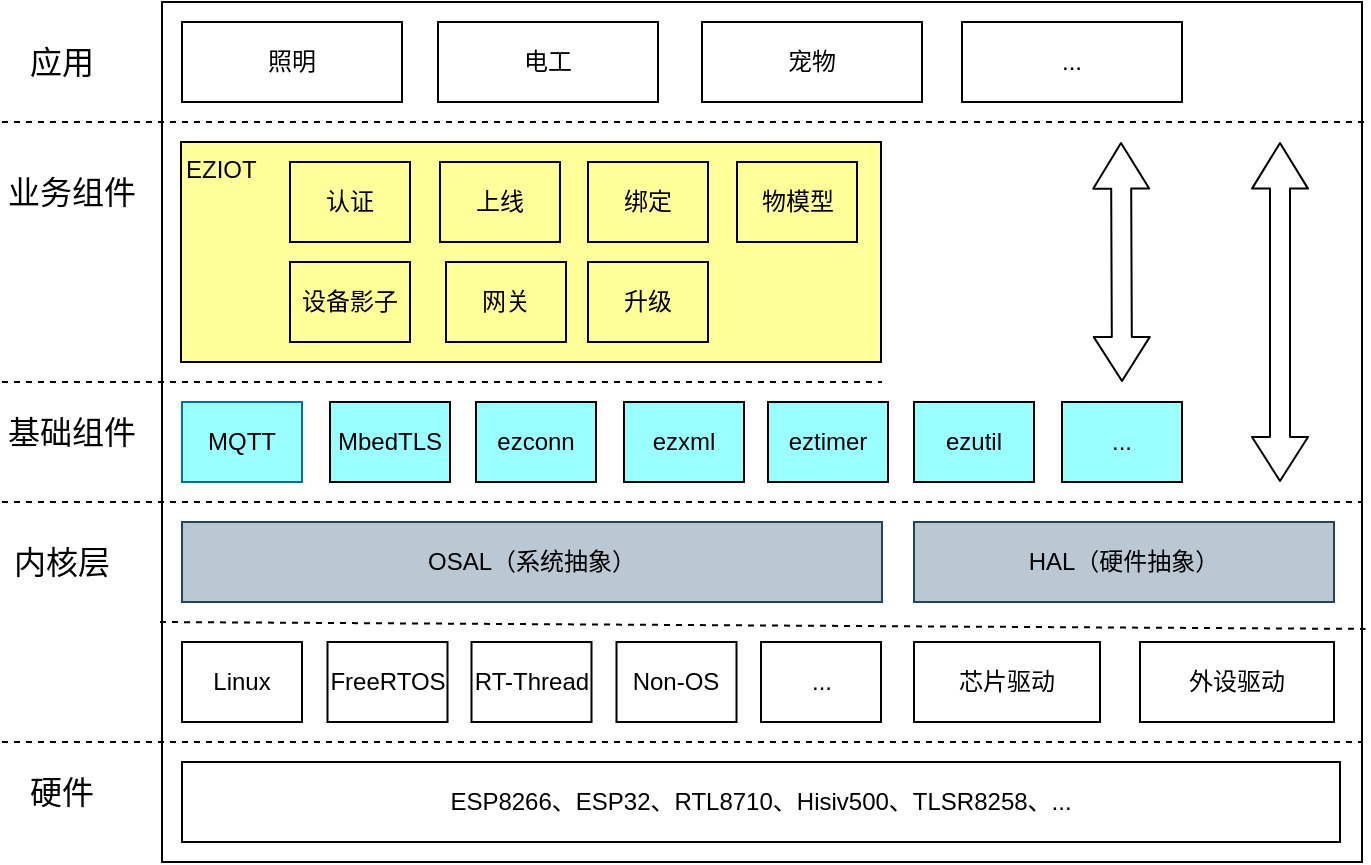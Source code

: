 <mxfile scale="1" border="10">
    <diagram id="4bg2JrYne-3AJTTrWzaQ" name="第 1 页">
        <mxGraphModel dx="1228" dy="753" grid="1" gridSize="10" guides="1" tooltips="1" connect="1" arrows="1" fold="1" page="1" pageScale="1" pageWidth="827" pageHeight="1169" background="none" math="0" shadow="0">
            <root>
                <mxCell id="0"/>
                <mxCell id="1" parent="0"/>
                <mxCell id="4K4-XuQABxfUwokbVsoW-21" value="" style="rounded=0;whiteSpace=wrap;html=1;" parent="1" vertex="1">
                    <mxGeometry x="81" y="20" width="600" height="430" as="geometry"/>
                </mxCell>
                <mxCell id="4K4-XuQABxfUwokbVsoW-25" value="" style="endArrow=none;dashed=1;html=1;entryX=1.003;entryY=0.729;entryDx=0;entryDy=0;entryPerimeter=0;" parent="1" target="4K4-XuQABxfUwokbVsoW-21" edge="1">
                    <mxGeometry width="50" height="50" relative="1" as="geometry">
                        <mxPoint x="80" y="330" as="sourcePoint"/>
                        <mxPoint x="671" y="330" as="targetPoint"/>
                    </mxGeometry>
                </mxCell>
                <mxCell id="4K4-XuQABxfUwokbVsoW-27" value="OSAL（系统抽象）" style="rounded=0;whiteSpace=wrap;html=1;fillColor=#bac8d3;strokeColor=#23445d;fontColor=#000000;" parent="1" vertex="1">
                    <mxGeometry x="91" y="280" width="350" height="40" as="geometry"/>
                </mxCell>
                <mxCell id="4K4-XuQABxfUwokbVsoW-28" value="HAL（硬件抽象）" style="rounded=0;whiteSpace=wrap;html=1;fillColor=#bac8d3;strokeColor=#23445d;fontColor=#000000;" parent="1" vertex="1">
                    <mxGeometry x="457" y="280" width="210" height="40" as="geometry"/>
                </mxCell>
                <mxCell id="4K4-XuQABxfUwokbVsoW-29" value="Linux" style="rounded=0;whiteSpace=wrap;html=1;fillColor=none;" parent="1" vertex="1">
                    <mxGeometry x="91" y="340" width="60" height="40" as="geometry"/>
                </mxCell>
                <mxCell id="4K4-XuQABxfUwokbVsoW-32" value="FreeRTOS" style="rounded=0;whiteSpace=wrap;html=1;fillColor=none;" parent="1" vertex="1">
                    <mxGeometry x="163.75" y="340" width="60" height="40" as="geometry"/>
                </mxCell>
                <mxCell id="4K4-XuQABxfUwokbVsoW-33" value="RT-Thread" style="rounded=0;whiteSpace=wrap;html=1;fillColor=none;" parent="1" vertex="1">
                    <mxGeometry x="235.75" y="340" width="60" height="40" as="geometry"/>
                </mxCell>
                <mxCell id="4K4-XuQABxfUwokbVsoW-34" value="Non-OS" style="rounded=0;whiteSpace=wrap;html=1;fillColor=none;" parent="1" vertex="1">
                    <mxGeometry x="308.25" y="340" width="60" height="40" as="geometry"/>
                </mxCell>
                <mxCell id="4K4-XuQABxfUwokbVsoW-35" value="芯片驱动" style="rounded=0;whiteSpace=wrap;html=1;fillColor=none;" parent="1" vertex="1">
                    <mxGeometry x="457" y="340" width="93" height="40" as="geometry"/>
                </mxCell>
                <mxCell id="4K4-XuQABxfUwokbVsoW-40" value="ESP8266、ESP32、RTL8710、Hisiv500、TLSR8258、..." style="rounded=0;whiteSpace=wrap;html=1;fillColor=none;" parent="1" vertex="1">
                    <mxGeometry x="91" y="400" width="579" height="40" as="geometry"/>
                </mxCell>
                <mxCell id="4K4-XuQABxfUwokbVsoW-41" value="" style="endArrow=none;dashed=1;html=1;" parent="1" edge="1">
                    <mxGeometry width="50" height="50" relative="1" as="geometry">
                        <mxPoint x="1" y="80" as="sourcePoint"/>
                        <mxPoint x="683" y="80" as="targetPoint"/>
                    </mxGeometry>
                </mxCell>
                <mxCell id="4K4-XuQABxfUwokbVsoW-42" value="EZIOT" style="rounded=0;whiteSpace=wrap;html=1;align=left;verticalAlign=top;fontColor=#000000;fillColor=#FFFF99;" parent="1" vertex="1">
                    <mxGeometry x="90.5" y="90" width="350" height="110" as="geometry"/>
                </mxCell>
                <mxCell id="4K4-XuQABxfUwokbVsoW-44" value="" style="endArrow=none;dashed=1;html=1;exitX=0;exitY=0;exitDx=0;exitDy=0;" parent="1" source="2" edge="1">
                    <mxGeometry width="50" height="50" relative="1" as="geometry">
                        <mxPoint x="-9" y="210" as="sourcePoint"/>
                        <mxPoint x="441" y="210" as="targetPoint"/>
                    </mxGeometry>
                </mxCell>
                <mxCell id="4K4-XuQABxfUwokbVsoW-51" value="MQTT" style="rounded=0;whiteSpace=wrap;html=1;strokeColor=#006EAF;fillColor=#99FFFF;fontColor=#000000;" parent="1" vertex="1">
                    <mxGeometry x="91" y="220" width="60" height="40" as="geometry"/>
                </mxCell>
                <mxCell id="4K4-XuQABxfUwokbVsoW-52" value="MbedTLS" style="rounded=0;whiteSpace=wrap;html=1;fillColor=#99FFFF;fontColor=#000000;" parent="1" vertex="1">
                    <mxGeometry x="165" y="220" width="60" height="40" as="geometry"/>
                </mxCell>
                <mxCell id="4K4-XuQABxfUwokbVsoW-55" value="ezxml" style="rounded=0;whiteSpace=wrap;html=1;fillColor=#99FFFF;fontColor=#000000;" parent="1" vertex="1">
                    <mxGeometry x="312" y="220" width="60" height="40" as="geometry"/>
                </mxCell>
                <mxCell id="4K4-XuQABxfUwokbVsoW-59" value="..." style="rounded=0;whiteSpace=wrap;html=1;fillColor=#99FFFF;fontColor=#000000;" parent="1" vertex="1">
                    <mxGeometry x="531" y="220" width="60" height="40" as="geometry"/>
                </mxCell>
                <mxCell id="4K4-XuQABxfUwokbVsoW-60" value="eztimer" style="rounded=0;whiteSpace=wrap;html=1;fillColor=#99FFFF;fontColor=#000000;" parent="1" vertex="1">
                    <mxGeometry x="384" y="220" width="60" height="40" as="geometry"/>
                </mxCell>
                <mxCell id="4K4-XuQABxfUwokbVsoW-62" value="认证" style="rounded=0;whiteSpace=wrap;html=1;fillColor=none;strokeColor=#000000;fontColor=#000000;" parent="1" vertex="1">
                    <mxGeometry x="145" y="100" width="60" height="40" as="geometry"/>
                </mxCell>
                <mxCell id="4K4-XuQABxfUwokbVsoW-65" value="上线" style="rounded=0;whiteSpace=wrap;html=1;fillColor=none;strokeColor=#000000;fontColor=#000000;" parent="1" vertex="1">
                    <mxGeometry x="220" y="100" width="60" height="40" as="geometry"/>
                </mxCell>
                <mxCell id="4K4-XuQABxfUwokbVsoW-66" value="网关" style="rounded=0;whiteSpace=wrap;html=1;fillColor=none;strokeColor=#000000;fontColor=#000000;" parent="1" vertex="1">
                    <mxGeometry x="223" y="150" width="60" height="40" as="geometry"/>
                </mxCell>
                <mxCell id="4K4-XuQABxfUwokbVsoW-67" value="物模型" style="rounded=0;whiteSpace=wrap;html=1;fillColor=none;strokeColor=#000000;fontColor=#000000;" parent="1" vertex="1">
                    <mxGeometry x="368.5" y="100" width="60" height="40" as="geometry"/>
                </mxCell>
                <mxCell id="4K4-XuQABxfUwokbVsoW-69" value="绑定" style="rounded=0;whiteSpace=wrap;html=1;fillColor=none;strokeColor=#000000;fontColor=#000000;" parent="1" vertex="1">
                    <mxGeometry x="294" y="100" width="60" height="40" as="geometry"/>
                </mxCell>
                <mxCell id="4K4-XuQABxfUwokbVsoW-71" value="ezconn" style="rounded=0;whiteSpace=wrap;html=1;fillColor=#99FFFF;fontColor=#000000;" parent="1" vertex="1">
                    <mxGeometry x="238" y="220" width="60" height="40" as="geometry"/>
                </mxCell>
                <mxCell id="4K4-XuQABxfUwokbVsoW-73" value="ezutil" style="rounded=0;whiteSpace=wrap;html=1;fillColor=#99FFFF;fontColor=#000000;" parent="1" vertex="1">
                    <mxGeometry x="457" y="220" width="60" height="40" as="geometry"/>
                </mxCell>
                <mxCell id="4K4-XuQABxfUwokbVsoW-76" value="" style="endArrow=none;dashed=1;html=1;" parent="1" edge="1">
                    <mxGeometry width="50" height="50" relative="1" as="geometry">
                        <mxPoint x="1" y="270" as="sourcePoint"/>
                        <mxPoint x="681" y="270" as="targetPoint"/>
                    </mxGeometry>
                </mxCell>
                <mxCell id="4K4-XuQABxfUwokbVsoW-77" value="" style="endArrow=none;dashed=1;html=1;" parent="1" edge="1">
                    <mxGeometry width="50" height="50" relative="1" as="geometry">
                        <mxPoint x="1" y="270" as="sourcePoint"/>
                        <mxPoint x="681" y="270" as="targetPoint"/>
                    </mxGeometry>
                </mxCell>
                <mxCell id="4K4-XuQABxfUwokbVsoW-81" value="" style="endArrow=none;dashed=1;html=1;exitX=0;exitY=0;exitDx=0;exitDy=0;" parent="1" source="4K4-XuQABxfUwokbVsoW-39" edge="1">
                    <mxGeometry width="50" height="50" relative="1" as="geometry">
                        <mxPoint x="-9" y="390" as="sourcePoint"/>
                        <mxPoint x="681" y="390" as="targetPoint"/>
                    </mxGeometry>
                </mxCell>
                <mxCell id="4K4-XuQABxfUwokbVsoW-83" value="照明" style="rounded=0;whiteSpace=wrap;html=1;fillColor=none;" parent="1" vertex="1">
                    <mxGeometry x="91" y="30" width="110" height="40" as="geometry"/>
                </mxCell>
                <mxCell id="4K4-XuQABxfUwokbVsoW-84" value="电工" style="rounded=0;whiteSpace=wrap;html=1;fillColor=none;" parent="1" vertex="1">
                    <mxGeometry x="219" y="30" width="110" height="40" as="geometry"/>
                </mxCell>
                <mxCell id="4K4-XuQABxfUwokbVsoW-85" value="宠物" style="rounded=0;whiteSpace=wrap;html=1;fillColor=none;" parent="1" vertex="1">
                    <mxGeometry x="351" y="30" width="110" height="40" as="geometry"/>
                </mxCell>
                <mxCell id="4K4-XuQABxfUwokbVsoW-86" value="..." style="rounded=0;whiteSpace=wrap;html=1;fillColor=none;" parent="1" vertex="1">
                    <mxGeometry x="481" y="30" width="110" height="40" as="geometry"/>
                </mxCell>
                <mxCell id="4K4-XuQABxfUwokbVsoW-38" value="内核层" style="text;html=1;strokeColor=none;fillColor=none;align=center;verticalAlign=middle;whiteSpace=wrap;rounded=0;fontSize=16;" parent="1" vertex="1">
                    <mxGeometry x="1" y="275" width="60" height="50" as="geometry"/>
                </mxCell>
                <mxCell id="4K4-XuQABxfUwokbVsoW-39" value="硬件" style="text;html=1;strokeColor=none;fillColor=none;align=center;verticalAlign=middle;whiteSpace=wrap;rounded=0;fontSize=16;" parent="1" vertex="1">
                    <mxGeometry x="1" y="390" width="60" height="50" as="geometry"/>
                </mxCell>
                <mxCell id="4K4-XuQABxfUwokbVsoW-43" value="业务组件" style="text;html=1;strokeColor=none;fillColor=none;align=center;verticalAlign=middle;whiteSpace=wrap;rounded=0;fontSize=16;" parent="1" vertex="1">
                    <mxGeometry x="1" y="90" width="70" height="50" as="geometry"/>
                </mxCell>
                <mxCell id="4K4-XuQABxfUwokbVsoW-82" value="应用" style="text;html=1;strokeColor=none;fillColor=none;align=center;verticalAlign=middle;whiteSpace=wrap;rounded=0;fontSize=16;" parent="1" vertex="1">
                    <mxGeometry x="1" y="25" width="60" height="50" as="geometry"/>
                </mxCell>
                <mxCell id="2" value="基础组件" style="text;html=1;strokeColor=none;fillColor=none;align=center;verticalAlign=middle;whiteSpace=wrap;rounded=0;fontSize=16;" parent="1" vertex="1">
                    <mxGeometry x="1" y="210" width="70" height="50" as="geometry"/>
                </mxCell>
                <mxCell id="3" value="设备影子" style="rounded=0;whiteSpace=wrap;html=1;fillColor=none;strokeColor=#000000;fontColor=#000000;" parent="1" vertex="1">
                    <mxGeometry x="145" y="150" width="60" height="40" as="geometry"/>
                </mxCell>
                <mxCell id="4" value="升级" style="rounded=0;whiteSpace=wrap;html=1;fillColor=none;strokeColor=#000000;fontColor=#000000;" parent="1" vertex="1">
                    <mxGeometry x="294" y="150" width="60" height="40" as="geometry"/>
                </mxCell>
                <mxCell id="5" value="" style="shape=flexArrow;endArrow=classic;startArrow=classic;html=1;fontColor=#000000;startWidth=17;startSize=7;endWidth=17;endSize=7.27;" parent="1" edge="1">
                    <mxGeometry width="100" height="100" relative="1" as="geometry">
                        <mxPoint x="561" y="210" as="sourcePoint"/>
                        <mxPoint x="560.5" y="90" as="targetPoint"/>
                    </mxGeometry>
                </mxCell>
                <mxCell id="6" value="" style="shape=flexArrow;endArrow=classic;startArrow=classic;html=1;fontColor=#000000;startWidth=17;startSize=7;endWidth=17;endSize=7.27;" parent="1" edge="1">
                    <mxGeometry width="100" height="100" relative="1" as="geometry">
                        <mxPoint x="640" y="260" as="sourcePoint"/>
                        <mxPoint x="640" y="90" as="targetPoint"/>
                    </mxGeometry>
                </mxCell>
                <mxCell id="7" value="..." style="rounded=0;whiteSpace=wrap;html=1;fillColor=none;" vertex="1" parent="1">
                    <mxGeometry x="380.5" y="340" width="60" height="40" as="geometry"/>
                </mxCell>
                <mxCell id="9" value="外设驱动" style="rounded=0;whiteSpace=wrap;html=1;fillColor=none;" vertex="1" parent="1">
                    <mxGeometry x="570" y="340" width="97" height="40" as="geometry"/>
                </mxCell>
            </root>
        </mxGraphModel>
    </diagram>
    <diagram id="PqmPsQND1Eum5r9KeF5B" name="第 2 页">
        <mxGraphModel dx="734" dy="500" grid="1" gridSize="10" guides="1" tooltips="1" connect="1" arrows="1" fold="1" page="1" pageScale="1" pageWidth="827" pageHeight="1169" math="0" shadow="0">
            <root>
                <mxCell id="G2jnxbDU5X0iaocRit3M-0"/>
                <mxCell id="G2jnxbDU5X0iaocRit3M-1" parent="G2jnxbDU5X0iaocRit3M-0"/>
                <mxCell id="6Mkq3jUyFB7D18A2M5RB-0" value="Ez-IoT" style="rounded=0;whiteSpace=wrap;html=1;align=left;verticalAlign=top;" vertex="1" parent="G2jnxbDU5X0iaocRit3M-1">
                    <mxGeometry x="10" y="100" width="240" height="60" as="geometry"/>
                </mxCell>
                <mxCell id="6Mkq3jUyFB7D18A2M5RB-1" value="Abstract Layer" style="rounded=0;whiteSpace=wrap;html=1;align=left;verticalAlign=top;" vertex="1" parent="G2jnxbDU5X0iaocRit3M-1">
                    <mxGeometry x="10" y="280" width="380" height="60" as="geometry"/>
                </mxCell>
                <mxCell id="6Mkq3jUyFB7D18A2M5RB-2" value="Components" style="rounded=0;whiteSpace=wrap;html=1;" vertex="1" parent="G2jnxbDU5X0iaocRit3M-1">
                    <mxGeometry x="10" y="190" width="290" height="60" as="geometry"/>
                </mxCell>
                <mxCell id="6Mkq3jUyFB7D18A2M5RB-3" value="Application" style="rounded=0;whiteSpace=wrap;html=1;align=center;verticalAlign=middle;" vertex="1" parent="G2jnxbDU5X0iaocRit3M-1">
                    <mxGeometry x="10" y="10" width="380" height="60" as="geometry"/>
                </mxCell>
                <mxCell id="6Mkq3jUyFB7D18A2M5RB-4" value="Link" style="rounded=0;whiteSpace=wrap;html=1;align=center;verticalAlign=middle;" vertex="1" parent="G2jnxbDU5X0iaocRit3M-1">
                    <mxGeometry x="117" y="110" width="50" height="40" as="geometry"/>
                </mxCell>
                <mxCell id="6Mkq3jUyFB7D18A2M5RB-5" value="Exts" style="rounded=0;whiteSpace=wrap;html=1;align=center;verticalAlign=middle;" vertex="1" parent="G2jnxbDU5X0iaocRit3M-1">
                    <mxGeometry x="173.5" y="110" width="50" height="40" as="geometry"/>
                </mxCell>
                <mxCell id="6Mkq3jUyFB7D18A2M5RB-6" value="Core" style="rounded=0;whiteSpace=wrap;html=1;align=center;verticalAlign=middle;shadow=1;" vertex="1" parent="G2jnxbDU5X0iaocRit3M-1">
                    <mxGeometry x="60" y="110" width="50" height="40" as="geometry"/>
                </mxCell>
                <mxCell id="6Mkq3jUyFB7D18A2M5RB-7" value="OSAL" style="rounded=0;whiteSpace=wrap;html=1;align=center;verticalAlign=middle;" vertex="1" parent="G2jnxbDU5X0iaocRit3M-1">
                    <mxGeometry x="110" y="290" width="110" height="40" as="geometry"/>
                </mxCell>
                <mxCell id="6Mkq3jUyFB7D18A2M5RB-8" value="HAL" style="rounded=0;whiteSpace=wrap;html=1;align=center;verticalAlign=middle;" vertex="1" parent="G2jnxbDU5X0iaocRit3M-1">
                    <mxGeometry x="250" y="290" width="110" height="40" as="geometry"/>
                </mxCell>
                <mxCell id="6Mkq3jUyFB7D18A2M5RB-9" value="Linux" style="rounded=0;whiteSpace=wrap;html=1;align=center;verticalAlign=middle;" vertex="1" parent="G2jnxbDU5X0iaocRit3M-1">
                    <mxGeometry x="10" y="360" width="60" height="60" as="geometry"/>
                </mxCell>
                <mxCell id="6Mkq3jUyFB7D18A2M5RB-10" value="Windows" style="rounded=0;whiteSpace=wrap;html=1;align=center;verticalAlign=middle;" vertex="1" parent="G2jnxbDU5X0iaocRit3M-1">
                    <mxGeometry x="90" y="360" width="60" height="60" as="geometry"/>
                </mxCell>
                <mxCell id="6Mkq3jUyFB7D18A2M5RB-11" value="RTOS" style="rounded=0;whiteSpace=wrap;html=1;align=center;verticalAlign=middle;" vertex="1" parent="G2jnxbDU5X0iaocRit3M-1">
                    <mxGeometry x="170" y="360" width="60" height="60" as="geometry"/>
                </mxCell>
                <mxCell id="6Mkq3jUyFB7D18A2M5RB-12" value="RT-Thread" style="rounded=0;whiteSpace=wrap;html=1;align=center;verticalAlign=middle;" vertex="1" parent="G2jnxbDU5X0iaocRit3M-1">
                    <mxGeometry x="250" y="360" width="60" height="60" as="geometry"/>
                </mxCell>
                <mxCell id="6Mkq3jUyFB7D18A2M5RB-13" value="Non-OS" style="rounded=0;whiteSpace=wrap;html=1;align=center;verticalAlign=middle;" vertex="1" parent="G2jnxbDU5X0iaocRit3M-1">
                    <mxGeometry x="330" y="360" width="60" height="60" as="geometry"/>
                </mxCell>
                <mxCell id="6Mkq3jUyFB7D18A2M5RB-14" value="" style="shape=flexArrow;endArrow=classic;startArrow=classic;html=1;width=7;endSize=4.94;" edge="1" parent="G2jnxbDU5X0iaocRit3M-1">
                    <mxGeometry width="100" height="100" relative="1" as="geometry">
                        <mxPoint x="280" y="190" as="sourcePoint"/>
                        <mxPoint x="279.5" y="70" as="targetPoint"/>
                    </mxGeometry>
                </mxCell>
                <mxCell id="6Mkq3jUyFB7D18A2M5RB-15" value="" style="shape=flexArrow;endArrow=classic;startArrow=classic;html=1;width=7;endSize=4.94;exitX=0.922;exitY=-0.044;exitDx=0;exitDy=0;exitPerimeter=0;" edge="1" parent="G2jnxbDU5X0iaocRit3M-1" source="6Mkq3jUyFB7D18A2M5RB-1">
                    <mxGeometry width="100" height="100" relative="1" as="geometry">
                        <mxPoint x="359.5" y="190" as="sourcePoint"/>
                        <mxPoint x="359" y="70" as="targetPoint"/>
                    </mxGeometry>
                </mxCell>
            </root>
        </mxGraphModel>
    </diagram>
</mxfile>